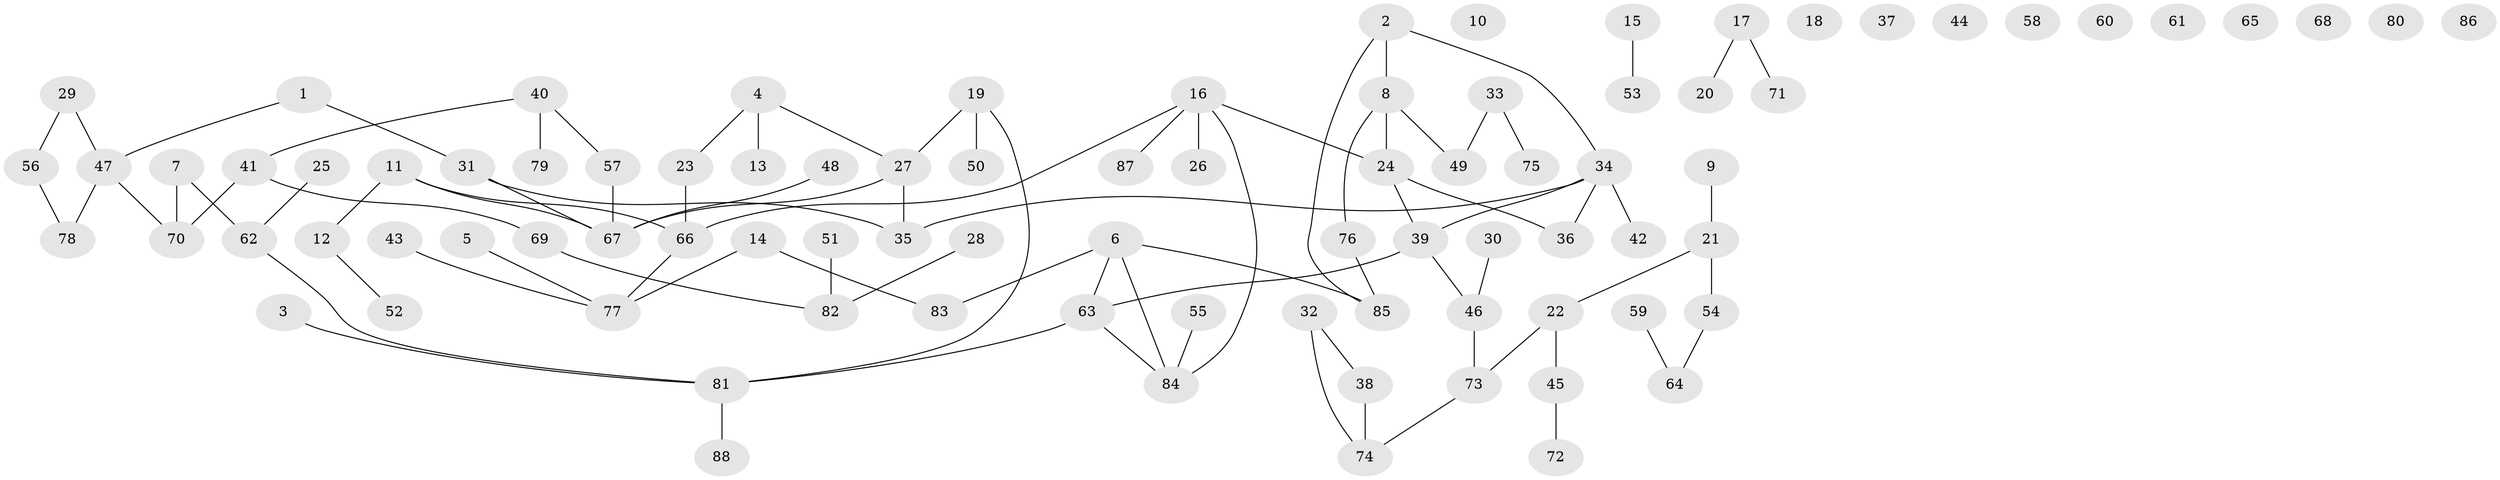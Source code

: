 // coarse degree distribution, {3: 0.14754098360655737, 6: 0.03278688524590164, 1: 0.29508196721311475, 5: 0.04918032786885246, 4: 0.09836065573770492, 2: 0.18032786885245902, 0: 0.19672131147540983}
// Generated by graph-tools (version 1.1) at 2025/41/03/06/25 10:41:19]
// undirected, 88 vertices, 89 edges
graph export_dot {
graph [start="1"]
  node [color=gray90,style=filled];
  1;
  2;
  3;
  4;
  5;
  6;
  7;
  8;
  9;
  10;
  11;
  12;
  13;
  14;
  15;
  16;
  17;
  18;
  19;
  20;
  21;
  22;
  23;
  24;
  25;
  26;
  27;
  28;
  29;
  30;
  31;
  32;
  33;
  34;
  35;
  36;
  37;
  38;
  39;
  40;
  41;
  42;
  43;
  44;
  45;
  46;
  47;
  48;
  49;
  50;
  51;
  52;
  53;
  54;
  55;
  56;
  57;
  58;
  59;
  60;
  61;
  62;
  63;
  64;
  65;
  66;
  67;
  68;
  69;
  70;
  71;
  72;
  73;
  74;
  75;
  76;
  77;
  78;
  79;
  80;
  81;
  82;
  83;
  84;
  85;
  86;
  87;
  88;
  1 -- 31;
  1 -- 47;
  2 -- 8;
  2 -- 34;
  2 -- 85;
  3 -- 81;
  4 -- 13;
  4 -- 23;
  4 -- 27;
  5 -- 77;
  6 -- 63;
  6 -- 83;
  6 -- 84;
  6 -- 85;
  7 -- 62;
  7 -- 70;
  8 -- 24;
  8 -- 49;
  8 -- 76;
  9 -- 21;
  11 -- 12;
  11 -- 66;
  11 -- 67;
  12 -- 52;
  14 -- 77;
  14 -- 83;
  15 -- 53;
  16 -- 24;
  16 -- 26;
  16 -- 66;
  16 -- 84;
  16 -- 87;
  17 -- 20;
  17 -- 71;
  19 -- 27;
  19 -- 50;
  19 -- 81;
  21 -- 22;
  21 -- 54;
  22 -- 45;
  22 -- 73;
  23 -- 66;
  24 -- 36;
  24 -- 39;
  25 -- 62;
  27 -- 35;
  27 -- 67;
  28 -- 82;
  29 -- 47;
  29 -- 56;
  30 -- 46;
  31 -- 35;
  31 -- 67;
  32 -- 38;
  32 -- 74;
  33 -- 49;
  33 -- 75;
  34 -- 35;
  34 -- 36;
  34 -- 39;
  34 -- 42;
  38 -- 74;
  39 -- 46;
  39 -- 63;
  40 -- 41;
  40 -- 57;
  40 -- 79;
  41 -- 69;
  41 -- 70;
  43 -- 77;
  45 -- 72;
  46 -- 73;
  47 -- 70;
  47 -- 78;
  48 -- 67;
  51 -- 82;
  54 -- 64;
  55 -- 84;
  56 -- 78;
  57 -- 67;
  59 -- 64;
  62 -- 81;
  63 -- 81;
  63 -- 84;
  66 -- 77;
  69 -- 82;
  73 -- 74;
  76 -- 85;
  81 -- 88;
}
